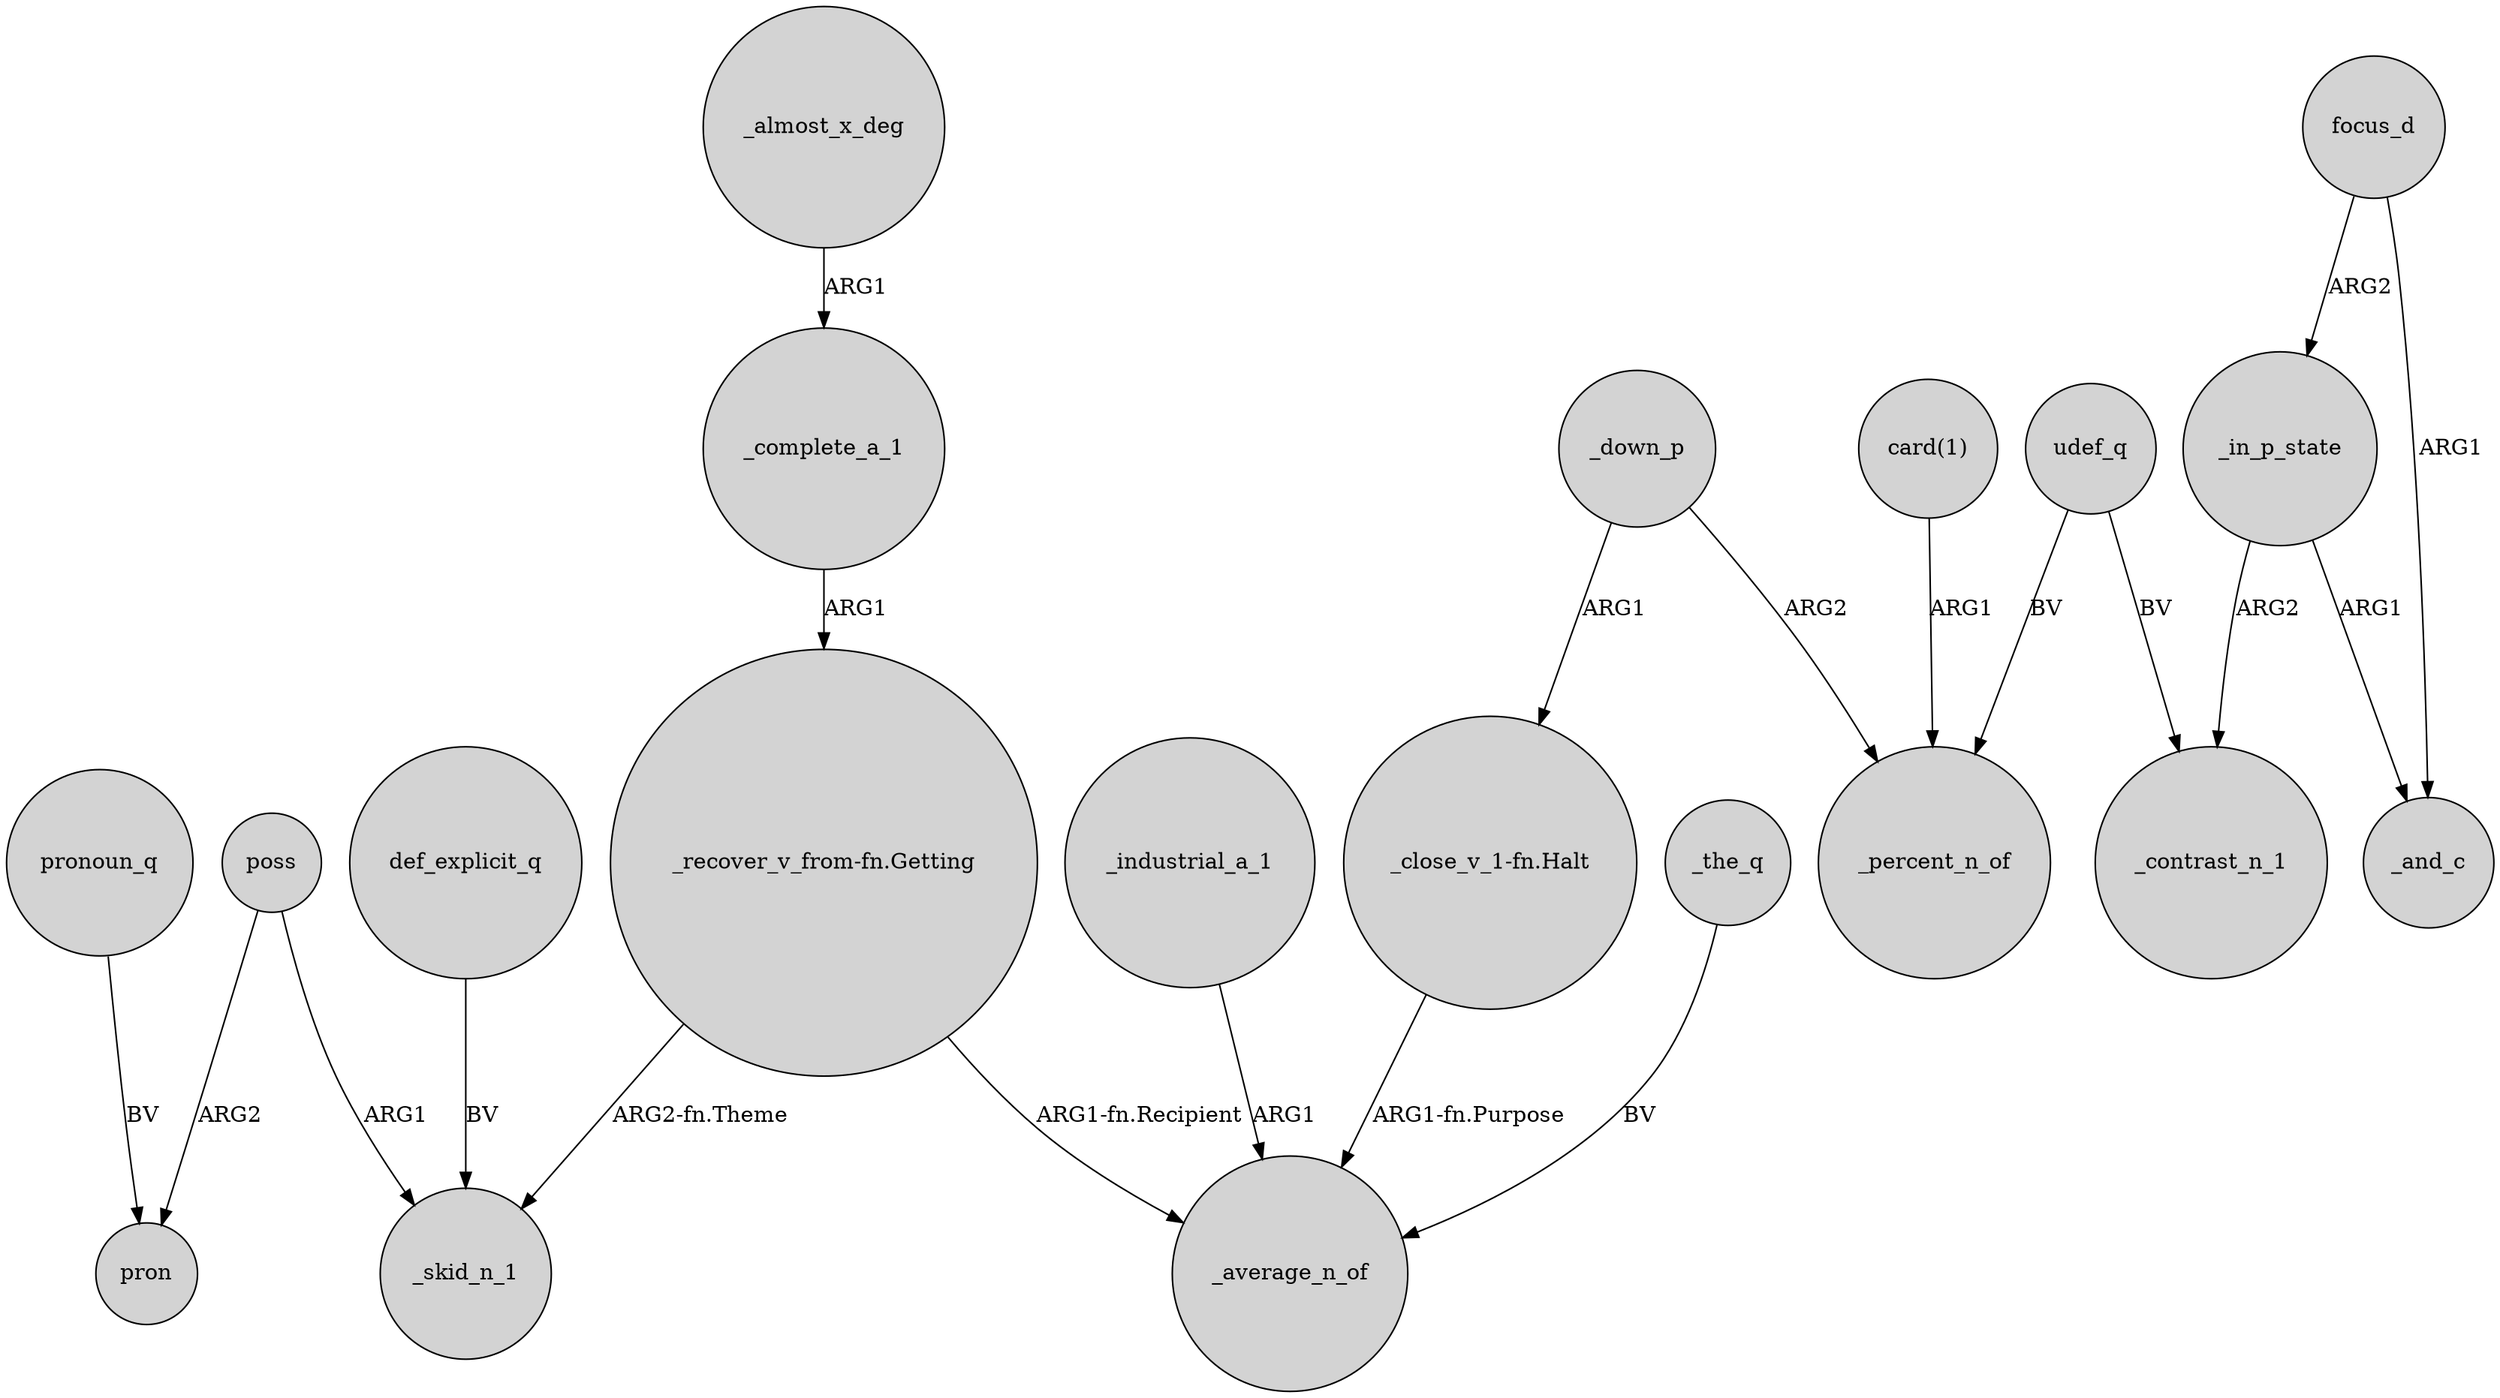 digraph {
	node [shape=circle style=filled]
	"_close_v_1-fn.Halt" -> _average_n_of [label="ARG1-fn.Purpose"]
	focus_d -> _in_p_state [label=ARG2]
	_down_p -> "_close_v_1-fn.Halt" [label=ARG1]
	_the_q -> _average_n_of [label=BV]
	udef_q -> _contrast_n_1 [label=BV]
	_in_p_state -> _contrast_n_1 [label=ARG2]
	_complete_a_1 -> "_recover_v_from-fn.Getting" [label=ARG1]
	"_recover_v_from-fn.Getting" -> _average_n_of [label="ARG1-fn.Recipient"]
	"_recover_v_from-fn.Getting" -> _skid_n_1 [label="ARG2-fn.Theme"]
	_almost_x_deg -> _complete_a_1 [label=ARG1]
	pronoun_q -> pron [label=BV]
	poss -> pron [label=ARG2]
	_in_p_state -> _and_c [label=ARG1]
	udef_q -> _percent_n_of [label=BV]
	def_explicit_q -> _skid_n_1 [label=BV]
	focus_d -> _and_c [label=ARG1]
	"card(1)" -> _percent_n_of [label=ARG1]
	_down_p -> _percent_n_of [label=ARG2]
	poss -> _skid_n_1 [label=ARG1]
	_industrial_a_1 -> _average_n_of [label=ARG1]
}
